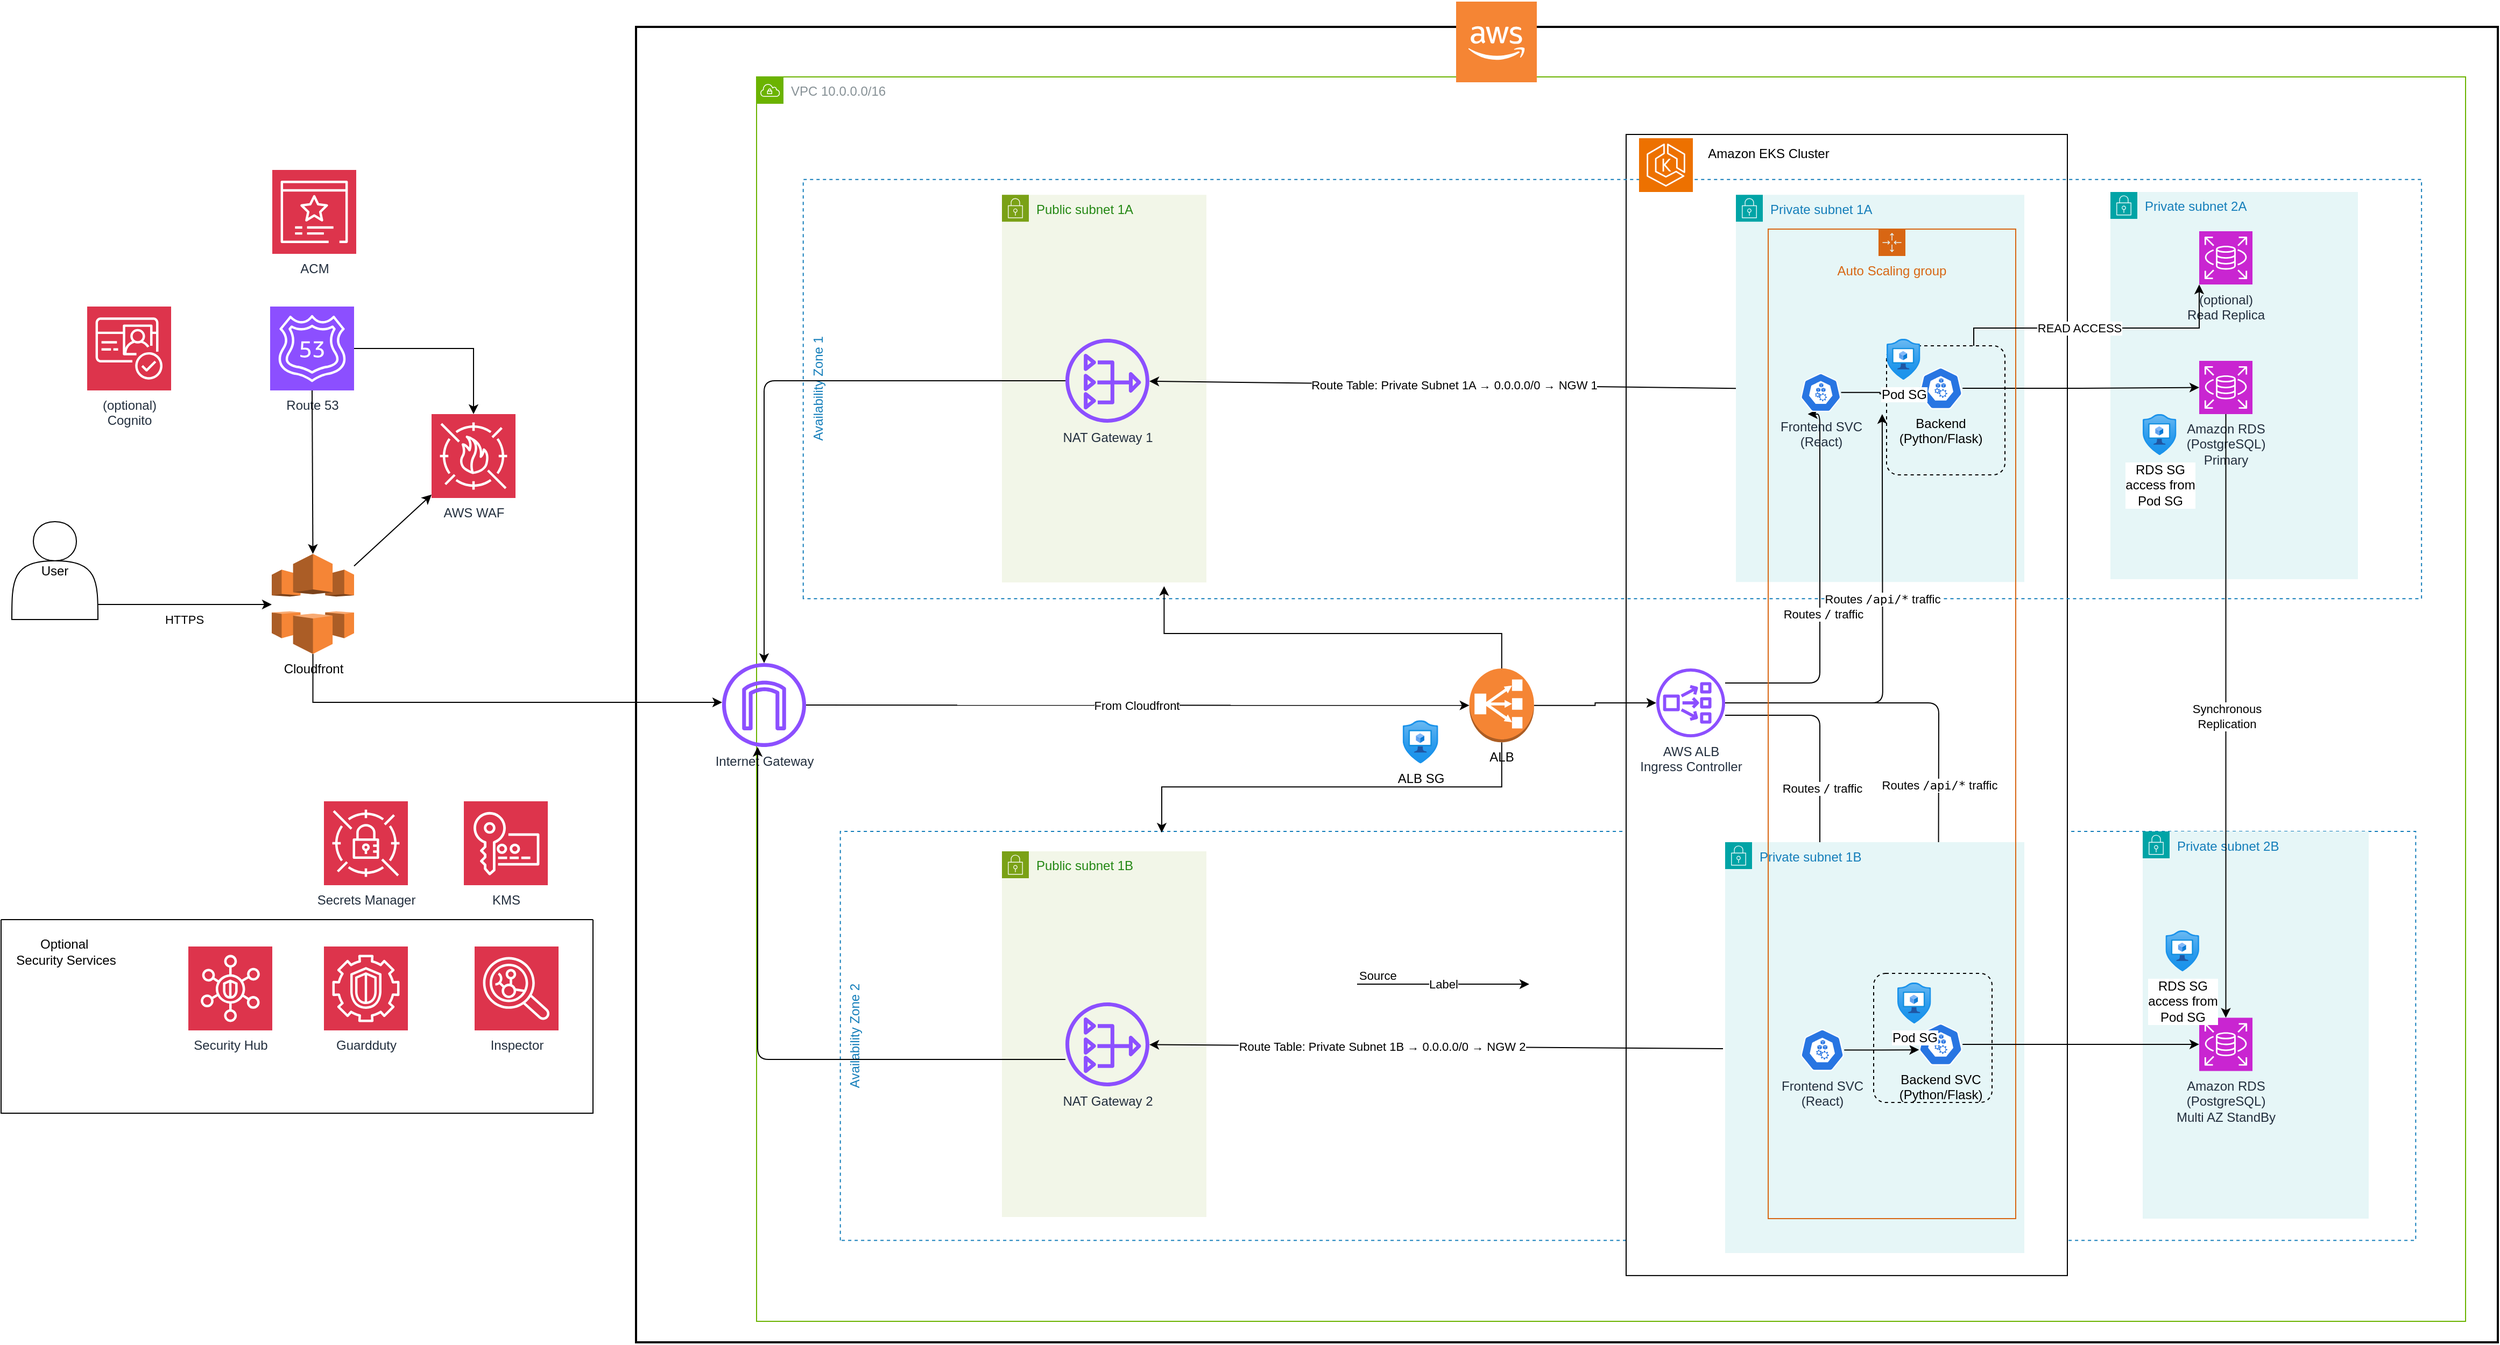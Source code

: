 <mxfile>
    <diagram name="AWS EKS Architecture" id="rh-8kh5xCJhRo6gSsdiy">
        <mxGraphModel dx="2747" dy="2091" grid="1" gridSize="10" guides="1" tooltips="1" connect="1" arrows="1" fold="1" page="1" pageScale="1" pageWidth="850" pageHeight="1100" math="0" shadow="0">
            <root>
                <mxCell id="0"/>
                <mxCell id="1" parent="0"/>
                <mxCell id="TutvbiO1VOZdHe7GHNOU-56" value="VPC 10.0.0.0/16" style="sketch=0;outlineConnect=0;gradientColor=none;html=1;whiteSpace=wrap;fontSize=12;fontStyle=0;shape=mxgraph.aws4.group;grIcon=mxgraph.aws4.group_vpc;strokeColor=#6BB300;fillColor=none;verticalAlign=top;align=left;spacingLeft=30;fontColor=#879196;dashed=0;movable=1;resizable=1;rotatable=1;deletable=1;editable=1;locked=0;connectable=1;" parent="1" vertex="1">
                    <mxGeometry x="-108" y="-963.51" width="1588" height="1157" as="geometry"/>
                </mxCell>
                <mxCell id="Vmdeu8I34hhlEpoaFnQa-3" value="" style="rounded=0;arcSize=10;dashed=0;fillColor=none;gradientColor=none;strokeWidth=2;movable=0;resizable=0;rotatable=0;deletable=0;editable=0;locked=1;connectable=0;" parent="1" vertex="1">
                    <mxGeometry x="-220" y="-1010" width="1730" height="1223" as="geometry"/>
                </mxCell>
                <mxCell id="LVv6-rukdr9kL_Ci66FN-59" value="Availability Zone 2" style="fillColor=none;strokeColor=#147EBA;verticalAlign=top;fontStyle=0;fontColor=#147EBA;whiteSpace=wrap;html=1;rotation=-90;movable=1;resizable=1;rotatable=1;deletable=1;editable=1;locked=0;connectable=1;dashed=1;" parent="1" vertex="1">
                    <mxGeometry x="511.62" y="-803.76" width="380.28" height="1463.83" as="geometry"/>
                </mxCell>
                <mxCell id="28" value="Private subnet 2B&lt;div&gt;&lt;br&gt;&lt;/div&gt;" style="points=[[0,0],[0.25,0],[0.5,0],[0.75,0],[1,0],[1,0.25],[1,0.5],[1,0.75],[1,1],[0.75,1],[0.5,1],[0.25,1],[0,1],[0,0.75],[0,0.5],[0,0.25]];outlineConnect=0;gradientColor=none;html=1;whiteSpace=wrap;fontSize=12;fontStyle=0;container=0;pointerEvents=0;collapsible=0;recursiveResize=0;shape=mxgraph.aws4.group;grIcon=mxgraph.aws4.group_security_group;grStroke=0;strokeColor=#00A4A6;fillColor=#E6F6F7;verticalAlign=top;align=left;spacingLeft=30;fontColor=#147EBA;dashed=0;movable=1;resizable=1;rotatable=1;deletable=1;editable=1;locked=0;connectable=1;" vertex="1" parent="1">
                    <mxGeometry x="1180" y="-262.01" width="210" height="360" as="geometry"/>
                </mxCell>
                <mxCell id="Vmdeu8I34hhlEpoaFnQa-18" value="" style="rounded=0;whiteSpace=wrap;html=1;movable=1;resizable=1;rotatable=1;deletable=1;editable=1;locked=0;connectable=1;" parent="1" vertex="1">
                    <mxGeometry x="700" y="-910" width="410" height="1060.94" as="geometry"/>
                </mxCell>
                <mxCell id="LVv6-rukdr9kL_Ci66FN-58" value="Availability Zone 1" style="fillColor=none;strokeColor=#147EBA;verticalAlign=top;fontStyle=0;fontColor=#147EBA;whiteSpace=wrap;html=1;rotation=-90;movable=1;resizable=1;rotatable=1;deletable=1;editable=1;locked=0;connectable=1;dashed=1;" parent="1" vertex="1">
                    <mxGeometry x="492.36" y="-1425.08" width="389.72" height="1503.72" as="geometry"/>
                </mxCell>
                <mxCell id="LVv6-rukdr9kL_Ci66FN-23" value="Private subnet 1A&lt;div&gt;&lt;br&gt;&lt;/div&gt;" style="points=[[0,0],[0.25,0],[0.5,0],[0.75,0],[1,0],[1,0.25],[1,0.5],[1,0.75],[1,1],[0.75,1],[0.5,1],[0.25,1],[0,1],[0,0.75],[0,0.5],[0,0.25]];outlineConnect=0;gradientColor=none;html=1;whiteSpace=wrap;fontSize=12;fontStyle=0;container=1;pointerEvents=0;collapsible=0;recursiveResize=0;shape=mxgraph.aws4.group;grIcon=mxgraph.aws4.group_security_group;grStroke=0;strokeColor=#00A4A6;fillColor=#E6F6F7;verticalAlign=top;align=left;spacingLeft=30;fontColor=#147EBA;dashed=0;movable=1;resizable=1;rotatable=1;deletable=1;editable=1;locked=0;connectable=1;" parent="1" vertex="1">
                    <mxGeometry x="802" y="-853.92" width="268" height="360" as="geometry"/>
                </mxCell>
                <mxCell id="Vmdeu8I34hhlEpoaFnQa-1" value="User" style="shape=actor;whiteSpace=wrap;html=1;movable=1;resizable=1;rotatable=1;deletable=1;editable=1;locked=0;connectable=1;" parent="1" vertex="1">
                    <mxGeometry x="-800" y="-550" width="80" height="91" as="geometry"/>
                </mxCell>
                <mxCell id="Vmdeu8I34hhlEpoaFnQa-2" value="Route 53" style="sketch=0;points=[[0,0,0],[0.25,0,0],[0.5,0,0],[0.75,0,0],[1,0,0],[0,1,0],[0.25,1,0],[0.5,1,0],[0.75,1,0],[1,1,0],[0,0.25,0],[0,0.5,0],[0,0.75,0],[1,0.25,0],[1,0.5,0],[1,0.75,0]];outlineConnect=0;fontColor=#232F3E;fillColor=#8C4FFF;strokeColor=#ffffff;dashed=0;verticalLabelPosition=bottom;verticalAlign=top;align=center;html=1;fontSize=12;fontStyle=0;aspect=fixed;shape=mxgraph.aws4.resourceIcon;resIcon=mxgraph.aws4.route_53;movable=1;resizable=1;rotatable=1;deletable=1;editable=1;locked=0;connectable=1;" parent="1" vertex="1">
                    <mxGeometry x="-560" y="-750" width="78" height="78" as="geometry"/>
                </mxCell>
                <mxCell id="Vmdeu8I34hhlEpoaFnQa-5" value="" style="outlineConnect=0;dashed=0;verticalLabelPosition=bottom;verticalAlign=top;align=center;html=1;shape=mxgraph.aws3.cloud_2;fillColor=#F58534;gradientColor=none;movable=0;resizable=0;rotatable=0;deletable=0;editable=0;locked=1;connectable=0;" parent="1" vertex="1">
                    <mxGeometry x="542" y="-1033.51" width="75" height="75" as="geometry"/>
                </mxCell>
                <mxCell id="Vmdeu8I34hhlEpoaFnQa-17" value="" style="sketch=0;points=[[0,0,0],[0.25,0,0],[0.5,0,0],[0.75,0,0],[1,0,0],[0,1,0],[0.25,1,0],[0.5,1,0],[0.75,1,0],[1,1,0],[0,0.25,0],[0,0.5,0],[0,0.75,0],[1,0.25,0],[1,0.5,0],[1,0.75,0]];outlineConnect=0;fontColor=#232F3E;fillColor=#ED7100;strokeColor=#ffffff;dashed=0;verticalLabelPosition=bottom;verticalAlign=top;align=center;html=1;fontSize=12;fontStyle=0;aspect=fixed;shape=mxgraph.aws4.resourceIcon;resIcon=mxgraph.aws4.eks;movable=0;resizable=0;rotatable=0;deletable=0;editable=0;locked=1;connectable=0;" parent="1" vertex="1">
                    <mxGeometry x="712" y="-906.51" width="50" height="50" as="geometry"/>
                </mxCell>
                <mxCell id="Vmdeu8I34hhlEpoaFnQa-19" value="Amazon EKS Cluster" style="text;html=1;align=center;verticalAlign=middle;resizable=0;points=[];autosize=1;strokeColor=none;fillColor=none;movable=0;rotatable=0;deletable=0;editable=0;locked=1;connectable=0;" parent="1" vertex="1">
                    <mxGeometry x="762" y="-906.51" width="140" height="30" as="geometry"/>
                </mxCell>
                <mxCell id="Vmdeu8I34hhlEpoaFnQa-23" style="edgeStyle=orthogonalEdgeStyle;rounded=0;orthogonalLoop=1;jettySize=auto;html=1;movable=1;resizable=1;rotatable=1;deletable=1;editable=1;locked=0;connectable=1;" parent="1" source="Vmdeu8I34hhlEpoaFnQa-1" target="2" edge="1">
                    <mxGeometry relative="1" as="geometry">
                        <mxPoint x="-590" y="-450" as="targetPoint"/>
                        <Array as="points">
                            <mxPoint x="-680" y="-473"/>
                            <mxPoint x="-680" y="-473"/>
                        </Array>
                    </mxGeometry>
                </mxCell>
                <mxCell id="Cl8BHOoKjIoHekQTflMq-29" value="HTTPS" style="edgeLabel;html=1;align=center;verticalAlign=middle;resizable=1;points=[];movable=1;rotatable=1;deletable=1;editable=1;locked=0;connectable=1;" parent="Vmdeu8I34hhlEpoaFnQa-23" vertex="1" connectable="0">
                    <mxGeometry x="-0.231" y="-5" relative="1" as="geometry">
                        <mxPoint x="18" y="9" as="offset"/>
                    </mxGeometry>
                </mxCell>
                <mxCell id="Cl8BHOoKjIoHekQTflMq-5" style="edgeStyle=orthogonalEdgeStyle;rounded=0;orthogonalLoop=1;jettySize=auto;html=1;movable=0;resizable=0;rotatable=0;deletable=0;editable=0;locked=1;connectable=0;" parent="1" source="ue1RAT0j10rb1X5RN0Ns-1" target="Cl8BHOoKjIoHekQTflMq-4" edge="1">
                    <mxGeometry relative="1" as="geometry"/>
                </mxCell>
                <mxCell id="-iypPXUo0KvEvjQ7XJEe-60" value="AWS WAF" style="sketch=0;points=[[0,0,0],[0.25,0,0],[0.5,0,0],[0.75,0,0],[1,0,0],[0,1,0],[0.25,1,0],[0.5,1,0],[0.75,1,0],[1,1,0],[0,0.25,0],[0,0.5,0],[0,0.75,0],[1,0.25,0],[1,0.5,0],[1,0.75,0]];outlineConnect=0;fontColor=#232F3E;fillColor=#DD344C;strokeColor=#ffffff;dashed=0;verticalLabelPosition=bottom;verticalAlign=top;align=center;html=1;fontSize=12;fontStyle=0;aspect=fixed;shape=mxgraph.aws4.resourceIcon;resIcon=mxgraph.aws4.waf;movable=1;resizable=1;rotatable=1;deletable=1;editable=1;locked=0;connectable=1;" parent="1" vertex="1">
                    <mxGeometry x="-410" y="-650" width="78" height="78" as="geometry"/>
                </mxCell>
                <mxCell id="-iypPXUo0KvEvjQ7XJEe-61" style="edgeStyle=orthogonalEdgeStyle;rounded=0;orthogonalLoop=1;jettySize=auto;html=1;entryX=0.5;entryY=0;entryDx=0;entryDy=0;entryPerimeter=0;movable=1;resizable=1;rotatable=1;deletable=1;editable=1;locked=0;connectable=1;" parent="1" source="Vmdeu8I34hhlEpoaFnQa-2" target="-iypPXUo0KvEvjQ7XJEe-60" edge="1">
                    <mxGeometry relative="1" as="geometry"/>
                </mxCell>
                <mxCell id="jZCDp3kxoupZj0aG2XI8-20" value="Public subnet 1A" style="points=[[0,0],[0.25,0],[0.5,0],[0.75,0],[1,0],[1,0.25],[1,0.5],[1,0.75],[1,1],[0.75,1],[0.5,1],[0.25,1],[0,1],[0,0.75],[0,0.5],[0,0.25]];outlineConnect=0;gradientColor=none;html=1;whiteSpace=wrap;fontSize=12;fontStyle=0;container=1;pointerEvents=0;collapsible=0;recursiveResize=0;shape=mxgraph.aws4.group;grIcon=mxgraph.aws4.group_security_group;grStroke=0;strokeColor=#7AA116;fillColor=#F2F6E8;verticalAlign=top;align=left;spacingLeft=30;fontColor=#248814;dashed=0;movable=1;resizable=1;rotatable=1;deletable=1;editable=1;locked=0;connectable=1;" parent="1" vertex="1">
                    <mxGeometry x="120" y="-853.92" width="190" height="360.41" as="geometry"/>
                </mxCell>
                <mxCell id="jZCDp3kxoupZj0aG2XI8-23" value="NAT Gateway 1" style="sketch=0;outlineConnect=0;fontColor=#232F3E;gradientColor=none;fillColor=#8C4FFF;strokeColor=none;dashed=0;verticalLabelPosition=bottom;verticalAlign=top;align=center;html=1;fontSize=12;fontStyle=0;aspect=fixed;pointerEvents=1;shape=mxgraph.aws4.nat_gateway;movable=1;resizable=1;rotatable=1;deletable=1;editable=1;locked=0;connectable=1;" parent="jZCDp3kxoupZj0aG2XI8-20" vertex="1">
                    <mxGeometry x="59" y="133.92" width="78" height="78" as="geometry"/>
                </mxCell>
                <mxCell id="jZCDp3kxoupZj0aG2XI8-22" value="Public subnet 1B" style="points=[[0,0],[0.25,0],[0.5,0],[0.75,0],[1,0],[1,0.25],[1,0.5],[1,0.75],[1,1],[0.75,1],[0.5,1],[0.25,1],[0,1],[0,0.75],[0,0.5],[0,0.25]];outlineConnect=0;gradientColor=none;html=1;whiteSpace=wrap;fontSize=12;fontStyle=0;container=1;pointerEvents=0;collapsible=0;recursiveResize=0;shape=mxgraph.aws4.group;grIcon=mxgraph.aws4.group_security_group;grStroke=0;strokeColor=#7AA116;fillColor=#F2F6E8;verticalAlign=top;align=left;spacingLeft=30;fontColor=#248814;dashed=0;movable=1;resizable=1;rotatable=1;deletable=1;editable=1;locked=0;connectable=1;" parent="1" vertex="1">
                    <mxGeometry x="120" y="-243.51" width="190" height="340" as="geometry"/>
                </mxCell>
                <mxCell id="jZCDp3kxoupZj0aG2XI8-24" value="NAT Gateway 2" style="sketch=0;outlineConnect=0;fontColor=#232F3E;gradientColor=none;fillColor=#8C4FFF;strokeColor=none;dashed=0;verticalLabelPosition=bottom;verticalAlign=top;align=center;html=1;fontSize=12;fontStyle=0;aspect=fixed;pointerEvents=1;shape=mxgraph.aws4.nat_gateway;movable=1;resizable=1;rotatable=1;deletable=1;editable=1;locked=0;connectable=1;" parent="jZCDp3kxoupZj0aG2XI8-22" vertex="1">
                    <mxGeometry x="59" y="140.5" width="78" height="78" as="geometry"/>
                </mxCell>
                <mxCell id="jZCDp3kxoupZj0aG2XI8-26" style="edgeStyle=orthogonalEdgeStyle;rounded=0;orthogonalLoop=1;jettySize=auto;html=1;entryX=0.03;entryY=0.223;entryDx=0;entryDy=0;entryPerimeter=0;movable=1;resizable=1;rotatable=1;deletable=1;editable=1;locked=0;connectable=1;" parent="1" source="ue1RAT0j10rb1X5RN0Ns-1" target="LVv6-rukdr9kL_Ci66FN-58" edge="1">
                    <mxGeometry relative="1" as="geometry"/>
                </mxCell>
                <mxCell id="jZCDp3kxoupZj0aG2XI8-27" style="edgeStyle=orthogonalEdgeStyle;rounded=0;orthogonalLoop=1;jettySize=auto;html=1;entryX=0.997;entryY=0.204;entryDx=0;entryDy=0;entryPerimeter=0;movable=1;resizable=1;rotatable=1;deletable=1;editable=1;locked=0;connectable=1;" parent="1" source="ue1RAT0j10rb1X5RN0Ns-1" target="LVv6-rukdr9kL_Ci66FN-59" edge="1">
                    <mxGeometry relative="1" as="geometry"/>
                </mxCell>
                <mxCell id="jZCDp3kxoupZj0aG2XI8-28" value="" style="endArrow=classic;html=1;rounded=0;movable=1;resizable=1;rotatable=1;deletable=1;editable=1;locked=0;connectable=1;exitX=0;exitY=0.5;exitDx=0;exitDy=0;" parent="1" source="LVv6-rukdr9kL_Ci66FN-23" target="jZCDp3kxoupZj0aG2XI8-23" edge="1">
                    <mxGeometry width="50" height="50" relative="1" as="geometry">
                        <mxPoint x="800" y="-660" as="sourcePoint"/>
                        <mxPoint x="312" y="-423.51" as="targetPoint"/>
                    </mxGeometry>
                </mxCell>
                <mxCell id="Cl8BHOoKjIoHekQTflMq-2" value="Route Table: Private Subnet 1A → 0.0.0.0/0 → NGW 1" style="edgeLabel;html=1;align=center;verticalAlign=middle;resizable=1;points=[];movable=1;rotatable=1;deletable=1;editable=1;locked=0;connectable=1;" parent="jZCDp3kxoupZj0aG2XI8-28" vertex="1" connectable="0">
                    <mxGeometry x="-0.037" relative="1" as="geometry">
                        <mxPoint as="offset"/>
                    </mxGeometry>
                </mxCell>
                <mxCell id="jZCDp3kxoupZj0aG2XI8-29" value="" style="endArrow=classic;html=1;rounded=0;movable=1;resizable=1;rotatable=1;deletable=1;editable=1;locked=0;connectable=1;" parent="1" target="jZCDp3kxoupZj0aG2XI8-24" edge="1">
                    <mxGeometry width="50" height="50" relative="1" as="geometry">
                        <mxPoint x="790" y="-60" as="sourcePoint"/>
                        <mxPoint x="312" y="-423.51" as="targetPoint"/>
                    </mxGeometry>
                </mxCell>
                <mxCell id="Cl8BHOoKjIoHekQTflMq-3" value="Route Table: Private Subnet 1B → 0.0.0.0/0 → NGW 2" style="edgeLabel;html=1;align=center;verticalAlign=middle;resizable=1;points=[];movable=1;rotatable=1;deletable=1;editable=1;locked=0;connectable=1;" parent="jZCDp3kxoupZj0aG2XI8-29" vertex="1" connectable="0">
                    <mxGeometry x="0.185" relative="1" as="geometry">
                        <mxPoint x="-1" as="offset"/>
                    </mxGeometry>
                </mxCell>
                <mxCell id="jZCDp3kxoupZj0aG2XI8-31" value="" style="edgeStyle=orthogonalEdgeStyle;rounded=0;orthogonalLoop=1;jettySize=auto;html=1;movable=1;resizable=1;rotatable=1;deletable=1;editable=1;locked=0;connectable=1;" parent="1" source="2" target="jZCDp3kxoupZj0aG2XI8-30" edge="1">
                    <mxGeometry relative="1" as="geometry">
                        <mxPoint x="-560" y="-332.01" as="sourcePoint"/>
                        <mxPoint x="-330" y="-340" as="targetPoint"/>
                        <Array as="points">
                            <mxPoint x="-520" y="-382"/>
                        </Array>
                    </mxGeometry>
                </mxCell>
                <mxCell id="jZCDp3kxoupZj0aG2XI8-30" value="Internet Gateway" style="sketch=0;outlineConnect=0;fontColor=#232F3E;gradientColor=none;fillColor=#8C4FFF;strokeColor=none;dashed=0;verticalLabelPosition=bottom;verticalAlign=top;align=center;html=1;fontSize=12;fontStyle=0;aspect=fixed;pointerEvents=1;shape=mxgraph.aws4.internet_gateway;movable=1;resizable=1;rotatable=1;deletable=1;editable=1;locked=0;connectable=1;" parent="1" vertex="1">
                    <mxGeometry x="-140" y="-418.53" width="78" height="78" as="geometry"/>
                </mxCell>
                <mxCell id="jZCDp3kxoupZj0aG2XI8-32" style="edgeStyle=orthogonalEdgeStyle;rounded=1;orthogonalLoop=1;jettySize=auto;html=1;movable=0;resizable=0;rotatable=0;deletable=0;editable=0;locked=1;connectable=0;curved=0;" parent="1" source="jZCDp3kxoupZj0aG2XI8-23" target="jZCDp3kxoupZj0aG2XI8-30" edge="1">
                    <mxGeometry relative="1" as="geometry"/>
                </mxCell>
                <mxCell id="jZCDp3kxoupZj0aG2XI8-33" style="edgeStyle=orthogonalEdgeStyle;rounded=1;orthogonalLoop=1;jettySize=auto;html=1;movable=1;resizable=1;rotatable=1;deletable=1;editable=1;locked=0;connectable=1;curved=0;" parent="1" source="jZCDp3kxoupZj0aG2XI8-24" target="jZCDp3kxoupZj0aG2XI8-30" edge="1">
                    <mxGeometry relative="1" as="geometry">
                        <Array as="points">
                            <mxPoint x="-107" y="-50"/>
                        </Array>
                    </mxGeometry>
                </mxCell>
                <mxCell id="Cl8BHOoKjIoHekQTflMq-4" value="AWS ALB &lt;br&gt;Ingress Controller" style="sketch=0;outlineConnect=0;fontColor=#232F3E;gradientColor=none;fillColor=#8C4FFF;strokeColor=none;dashed=0;verticalLabelPosition=bottom;verticalAlign=top;align=center;html=1;fontSize=12;fontStyle=0;aspect=fixed;pointerEvents=1;shape=mxgraph.aws4.network_load_balancer;movable=0;resizable=0;rotatable=0;deletable=0;editable=0;locked=1;connectable=0;" parent="1" vertex="1">
                    <mxGeometry x="728" y="-413.51" width="64" height="64" as="geometry"/>
                </mxCell>
                <mxCell id="Cl8BHOoKjIoHekQTflMq-6" style="edgeStyle=orthogonalEdgeStyle;rounded=1;orthogonalLoop=1;jettySize=auto;html=1;entryX=0.458;entryY=0.472;entryDx=0;entryDy=0;entryPerimeter=0;curved=0;movable=0;resizable=0;rotatable=0;deletable=0;editable=0;locked=1;connectable=0;" parent="1" source="Cl8BHOoKjIoHekQTflMq-4" edge="1">
                    <mxGeometry relative="1" as="geometry">
                        <mxPoint x="937.936" y="-649.998" as="targetPoint"/>
                    </mxGeometry>
                </mxCell>
                <mxCell id="Cl8BHOoKjIoHekQTflMq-14" value="Routes &lt;code data-end=&quot;1684&quot; data-start=&quot;1676&quot;&gt;/api/*&lt;/code&gt; traffic" style="edgeLabel;html=1;align=center;verticalAlign=middle;resizable=0;points=[];movable=0;rotatable=0;deletable=0;editable=0;locked=1;connectable=0;" parent="Cl8BHOoKjIoHekQTflMq-6" vertex="1" connectable="0">
                    <mxGeometry x="0.174" relative="1" as="geometry">
                        <mxPoint as="offset"/>
                    </mxGeometry>
                </mxCell>
                <mxCell id="Cl8BHOoKjIoHekQTflMq-7" style="edgeStyle=orthogonalEdgeStyle;rounded=1;orthogonalLoop=1;jettySize=auto;html=1;curved=0;movable=0;resizable=0;rotatable=0;deletable=0;editable=0;locked=1;connectable=0;" parent="1" source="Cl8BHOoKjIoHekQTflMq-4" edge="1">
                    <mxGeometry relative="1" as="geometry">
                        <mxPoint x="990" y="-90" as="targetPoint"/>
                    </mxGeometry>
                </mxCell>
                <mxCell id="Cl8BHOoKjIoHekQTflMq-15" value="Routes &lt;code data-end=&quot;1684&quot; data-start=&quot;1676&quot;&gt;/api/*&lt;/code&gt; traffic" style="edgeLabel;html=1;align=center;verticalAlign=middle;resizable=0;points=[];movable=0;rotatable=0;deletable=0;editable=0;locked=1;connectable=0;" parent="Cl8BHOoKjIoHekQTflMq-7" vertex="1" connectable="0">
                    <mxGeometry x="0.12" relative="1" as="geometry">
                        <mxPoint as="offset"/>
                    </mxGeometry>
                </mxCell>
                <mxCell id="Cl8BHOoKjIoHekQTflMq-8" style="edgeStyle=orthogonalEdgeStyle;rounded=1;orthogonalLoop=1;jettySize=auto;html=1;entryX=0.098;entryY=0.472;entryDx=0;entryDy=0;entryPerimeter=0;curved=0;movable=1;resizable=1;rotatable=1;deletable=1;editable=1;locked=0;connectable=1;" parent="1" source="Cl8BHOoKjIoHekQTflMq-4" edge="1">
                    <mxGeometry relative="1" as="geometry">
                        <Array as="points">
                            <mxPoint x="880" y="-400"/>
                        </Array>
                        <mxPoint x="868.816" y="-649.998" as="targetPoint"/>
                    </mxGeometry>
                </mxCell>
                <mxCell id="Cl8BHOoKjIoHekQTflMq-10" value="Routes &lt;code data-end=&quot;1610&quot; data-start=&quot;1607&quot;&gt;/&lt;/code&gt; traffic" style="edgeLabel;html=1;align=center;verticalAlign=middle;resizable=1;points=[];movable=1;rotatable=1;deletable=1;editable=1;locked=0;connectable=1;" parent="Cl8BHOoKjIoHekQTflMq-8" vertex="1" connectable="0">
                    <mxGeometry x="-0.124" y="-3" relative="1" as="geometry">
                        <mxPoint y="1" as="offset"/>
                    </mxGeometry>
                </mxCell>
                <mxCell id="Cl8BHOoKjIoHekQTflMq-9" style="edgeStyle=orthogonalEdgeStyle;rounded=1;orthogonalLoop=1;jettySize=auto;html=1;entryX=0.097;entryY=0.383;entryDx=0;entryDy=0;entryPerimeter=0;curved=0;movable=0;resizable=0;rotatable=0;deletable=0;editable=0;locked=1;connectable=0;" parent="1" source="Cl8BHOoKjIoHekQTflMq-4" edge="1">
                    <mxGeometry relative="1" as="geometry">
                        <Array as="points">
                            <mxPoint x="880" y="-370"/>
                        </Array>
                        <mxPoint x="879.98" y="-79.903" as="targetPoint"/>
                    </mxGeometry>
                </mxCell>
                <mxCell id="Cl8BHOoKjIoHekQTflMq-17" value="Routes &lt;code data-end=&quot;1610&quot; data-start=&quot;1607&quot;&gt;/&lt;/code&gt; traffic" style="edgeLabel;html=1;align=center;verticalAlign=middle;resizable=0;points=[];movable=0;rotatable=0;deletable=0;editable=0;locked=1;connectable=0;" parent="Cl8BHOoKjIoHekQTflMq-9" vertex="1" connectable="0">
                    <mxGeometry x="-0.178" y="2" relative="1" as="geometry">
                        <mxPoint as="offset"/>
                    </mxGeometry>
                </mxCell>
                <mxCell id="5" value="" style="edgeStyle=none;html=1;" edge="1" parent="1" source="2" target="-iypPXUo0KvEvjQ7XJEe-60">
                    <mxGeometry relative="1" as="geometry">
                        <Array as="points"/>
                    </mxGeometry>
                </mxCell>
                <mxCell id="2" value="Cloudfront" style="outlineConnect=0;dashed=0;verticalLabelPosition=bottom;verticalAlign=top;align=center;html=1;shape=mxgraph.aws3.cloudfront;fillColor=#F58536;gradientColor=none;" vertex="1" parent="1">
                    <mxGeometry x="-558.5" y="-520" width="76.5" height="93" as="geometry"/>
                </mxCell>
                <mxCell id="4" style="edgeStyle=none;html=1;exitX=0.5;exitY=1;exitDx=0;exitDy=0;exitPerimeter=0;entryX=0.5;entryY=0;entryDx=0;entryDy=0;entryPerimeter=0;" edge="1" parent="1" source="Vmdeu8I34hhlEpoaFnQa-2" target="2">
                    <mxGeometry relative="1" as="geometry"/>
                </mxCell>
                <mxCell id="6" value="(optional)&lt;div&gt;Cognito&lt;/div&gt;" style="sketch=0;points=[[0,0,0],[0.25,0,0],[0.5,0,0],[0.75,0,0],[1,0,0],[0,1,0],[0.25,1,0],[0.5,1,0],[0.75,1,0],[1,1,0],[0,0.25,0],[0,0.5,0],[0,0.75,0],[1,0.25,0],[1,0.5,0],[1,0.75,0]];outlineConnect=0;fontColor=#232F3E;fillColor=#DD344C;strokeColor=#ffffff;dashed=0;verticalLabelPosition=bottom;verticalAlign=top;align=center;html=1;fontSize=12;fontStyle=0;aspect=fixed;shape=mxgraph.aws4.resourceIcon;resIcon=mxgraph.aws4.cognito;" vertex="1" parent="1">
                    <mxGeometry x="-730" y="-750" width="78" height="78" as="geometry"/>
                </mxCell>
                <mxCell id="7" value="Secrets Manager&lt;div&gt;&lt;br&gt;&lt;/div&gt;" style="sketch=0;points=[[0,0,0],[0.25,0,0],[0.5,0,0],[0.75,0,0],[1,0,0],[0,1,0],[0.25,1,0],[0.5,1,0],[0.75,1,0],[1,1,0],[0,0.25,0],[0,0.5,0],[0,0.75,0],[1,0.25,0],[1,0.5,0],[1,0.75,0]];outlineConnect=0;fontColor=#232F3E;fillColor=#DD344C;strokeColor=#ffffff;dashed=0;verticalLabelPosition=bottom;verticalAlign=top;align=center;html=1;fontSize=12;fontStyle=0;aspect=fixed;shape=mxgraph.aws4.resourceIcon;resIcon=mxgraph.aws4.secrets_manager;" vertex="1" parent="1">
                    <mxGeometry x="-510" y="-290" width="78" height="78" as="geometry"/>
                </mxCell>
                <mxCell id="8" value="KMS" style="sketch=0;points=[[0,0,0],[0.25,0,0],[0.5,0,0],[0.75,0,0],[1,0,0],[0,1,0],[0.25,1,0],[0.5,1,0],[0.75,1,0],[1,1,0],[0,0.25,0],[0,0.5,0],[0,0.75,0],[1,0.25,0],[1,0.5,0],[1,0.75,0]];outlineConnect=0;fontColor=#232F3E;fillColor=#DD344C;strokeColor=#ffffff;dashed=0;verticalLabelPosition=bottom;verticalAlign=top;align=center;html=1;fontSize=12;fontStyle=0;aspect=fixed;shape=mxgraph.aws4.resourceIcon;resIcon=mxgraph.aws4.key_management_service;" vertex="1" parent="1">
                    <mxGeometry x="-380" y="-290" width="78" height="78" as="geometry"/>
                </mxCell>
                <mxCell id="13" value="Private subnet 2&lt;span style=&quot;background-color: transparent;&quot;&gt;A&lt;/span&gt;&lt;div&gt;&lt;div&gt;&lt;br&gt;&lt;/div&gt;&lt;/div&gt;" style="points=[[0,0],[0.25,0],[0.5,0],[0.75,0],[1,0],[1,0.25],[1,0.5],[1,0.75],[1,1],[0.75,1],[0.5,1],[0.25,1],[0,1],[0,0.75],[0,0.5],[0,0.25]];outlineConnect=0;gradientColor=none;html=1;whiteSpace=wrap;fontSize=12;fontStyle=0;container=1;pointerEvents=0;collapsible=0;recursiveResize=0;shape=mxgraph.aws4.group;grIcon=mxgraph.aws4.group_security_group;grStroke=0;strokeColor=#00A4A6;fillColor=#E6F6F7;verticalAlign=top;align=left;spacingLeft=30;fontColor=#147EBA;dashed=0;movable=1;resizable=1;rotatable=1;deletable=1;editable=1;locked=0;connectable=1;" vertex="1" parent="1">
                    <mxGeometry x="1150" y="-856.51" width="230" height="360" as="geometry"/>
                </mxCell>
                <mxCell id="jZCDp3kxoupZj0aG2XI8-7" value="Amazon RDS&lt;br&gt;(PostgreSQL)&lt;br&gt;Primary" style="sketch=0;points=[[0,0,0],[0.25,0,0],[0.5,0,0],[0.75,0,0],[1,0,0],[0,1,0],[0.25,1,0],[0.5,1,0],[0.75,1,0],[1,1,0],[0,0.25,0],[0,0.5,0],[0,0.75,0],[1,0.25,0],[1,0.5,0],[1,0.75,0]];outlineConnect=0;fontColor=#232F3E;fillColor=#C925D1;strokeColor=#ffffff;dashed=0;verticalLabelPosition=bottom;verticalAlign=top;align=center;html=1;fontSize=12;fontStyle=0;aspect=fixed;shape=mxgraph.aws4.resourceIcon;resIcon=mxgraph.aws4.rds;movable=1;resizable=1;rotatable=1;deletable=1;editable=1;locked=0;connectable=1;" parent="13" vertex="1">
                    <mxGeometry x="82.5" y="157.01" width="49.5" height="49.5" as="geometry"/>
                </mxCell>
                <mxCell id="37" value="(optional)&lt;br&gt;Read Replica" style="sketch=0;points=[[0,0,0],[0.25,0,0],[0.5,0,0],[0.75,0,0],[1,0,0],[0,1,0],[0.25,1,0],[0.5,1,0],[0.75,1,0],[1,1,0],[0,0.25,0],[0,0.5,0],[0,0.75,0],[1,0.25,0],[1,0.5,0],[1,0.75,0]];outlineConnect=0;fontColor=#232F3E;fillColor=#C925D1;strokeColor=#ffffff;dashed=0;verticalLabelPosition=bottom;verticalAlign=top;align=center;html=1;fontSize=12;fontStyle=0;aspect=fixed;shape=mxgraph.aws4.resourceIcon;resIcon=mxgraph.aws4.rds;movable=1;resizable=1;rotatable=1;deletable=1;editable=1;locked=0;connectable=1;" vertex="1" parent="13">
                    <mxGeometry x="82.5" y="36.51" width="49.5" height="49.5" as="geometry"/>
                </mxCell>
                <mxCell id="LVv6-rukdr9kL_Ci66FN-38" value="Private subnet 1B&lt;div&gt;&lt;br&gt;&lt;/div&gt;" style="points=[[0,0],[0.25,0],[0.5,0],[0.75,0],[1,0],[1,0.25],[1,0.5],[1,0.75],[1,1],[0.75,1],[0.5,1],[0.25,1],[0,1],[0,0.75],[0,0.5],[0,0.25]];outlineConnect=0;gradientColor=none;html=1;whiteSpace=wrap;fontSize=12;fontStyle=0;container=0;pointerEvents=0;collapsible=0;recursiveResize=0;shape=mxgraph.aws4.group;grIcon=mxgraph.aws4.group_security_group;grStroke=0;strokeColor=#00A4A6;fillColor=#E6F6F7;verticalAlign=top;align=left;spacingLeft=30;fontColor=#147EBA;dashed=0;movable=1;resizable=1;rotatable=1;deletable=1;editable=1;locked=0;connectable=1;" parent="1" vertex="1">
                    <mxGeometry x="792" y="-252.01" width="278" height="382.01" as="geometry"/>
                </mxCell>
                <mxCell id="jZCDp3kxoupZj0aG2XI8-8" style="edgeStyle=orthogonalEdgeStyle;rounded=0;orthogonalLoop=1;jettySize=auto;html=1;movable=1;resizable=1;rotatable=1;deletable=1;editable=1;locked=0;connectable=1;" parent="1" source="LVv6-rukdr9kL_Ci66FN-27" target="jZCDp3kxoupZj0aG2XI8-7" edge="1">
                    <mxGeometry relative="1" as="geometry"/>
                </mxCell>
                <mxCell id="jZCDp3kxoupZj0aG2XI8-14" value="" style="endArrow=classic;html=1;rounded=0;exitX=0.5;exitY=1;exitDx=0;exitDy=0;exitPerimeter=0;entryX=0.5;entryY=0;entryDx=0;entryDy=0;entryPerimeter=0;movable=0;resizable=0;rotatable=0;deletable=0;editable=0;locked=1;connectable=0;" parent="1" source="jZCDp3kxoupZj0aG2XI8-7" target="Sw0wEQEiZSazHrTpmJdk-6" edge="1">
                    <mxGeometry relative="1" as="geometry">
                        <mxPoint x="862" y="-163.51" as="sourcePoint"/>
                        <mxPoint x="962" y="-163.51" as="targetPoint"/>
                    </mxGeometry>
                </mxCell>
                <mxCell id="jZCDp3kxoupZj0aG2XI8-15" value="Synchronous&lt;br&gt;Replication" style="edgeLabel;resizable=0;html=1;;align=center;verticalAlign=middle;movable=0;rotatable=0;deletable=0;editable=0;locked=1;connectable=0;" parent="jZCDp3kxoupZj0aG2XI8-14" connectable="0" vertex="1">
                    <mxGeometry relative="1" as="geometry"/>
                </mxCell>
                <mxCell id="LVv6-rukdr9kL_Ci66FN-55" value="Auto Scaling group" style="points=[[0,0],[0.25,0],[0.5,0],[0.75,0],[1,0],[1,0.25],[1,0.5],[1,0.75],[1,1],[0.75,1],[0.5,1],[0.25,1],[0,1],[0,0.75],[0,0.5],[0,0.25]];outlineConnect=0;gradientColor=none;html=1;whiteSpace=wrap;fontSize=12;fontStyle=0;container=1;pointerEvents=0;collapsible=0;recursiveResize=0;shape=mxgraph.aws4.groupCenter;grIcon=mxgraph.aws4.group_auto_scaling_group;grStroke=1;strokeColor=#D86613;fillColor=none;verticalAlign=top;align=center;fontColor=#D86613;spacingTop=25;movable=1;resizable=1;rotatable=1;deletable=1;editable=1;locked=0;connectable=1;" parent="1" vertex="1">
                    <mxGeometry x="832" y="-822.01" width="230" height="920" as="geometry"/>
                </mxCell>
                <mxCell id="LVv6-rukdr9kL_Ci66FN-27" value="Backend&lt;br&gt;(Python/Flask)" style="aspect=fixed;sketch=0;html=1;dashed=0;whitespace=wrap;verticalLabelPosition=bottom;verticalAlign=top;fillColor=#2875E2;strokeColor=#ffffff;points=[[0.005,0.63,0],[0.1,0.2,0],[0.9,0.2,0],[0.5,0,0],[0.995,0.63,0],[0.72,0.99,0],[0.5,1,0],[0.28,0.99,0]];shape=mxgraph.kubernetes.icon2;prIcon=node;movable=0;resizable=0;rotatable=0;deletable=0;editable=0;locked=1;connectable=0;" parent="LVv6-rukdr9kL_Ci66FN-55" vertex="1">
                    <mxGeometry x="140.0" y="128.5" width="40.62" height="39" as="geometry"/>
                </mxCell>
                <mxCell id="LVv6-rukdr9kL_Ci66FN-25" value="&lt;font color=&quot;#232f3e&quot;&gt;Frontend SVC&lt;br&gt;(React)&lt;/font&gt;" style="aspect=fixed;sketch=0;html=1;dashed=0;whitespace=wrap;verticalLabelPosition=bottom;verticalAlign=top;fillColor=#2875E2;strokeColor=#ffffff;points=[[0.005,0.63,0],[0.1,0.2,0],[0.9,0.2,0],[0.5,0,0],[0.995,0.63,0],[0.72,0.99,0],[0.5,1,0],[0.28,0.99,0]];shape=mxgraph.kubernetes.icon2;prIcon=node;movable=1;resizable=1;rotatable=1;deletable=1;editable=1;locked=0;connectable=1;" parent="LVv6-rukdr9kL_Ci66FN-55" vertex="1">
                    <mxGeometry x="30" y="133.75" width="37.76" height="36.25" as="geometry"/>
                </mxCell>
                <mxCell id="jZCDp3kxoupZj0aG2XI8-4" value="Backend SVC&lt;br&gt;(Python/Flask)" style="aspect=fixed;sketch=0;html=1;dashed=0;whitespace=wrap;verticalLabelPosition=bottom;verticalAlign=top;fillColor=#2875E2;strokeColor=#ffffff;points=[[0.005,0.63,0],[0.1,0.2,0],[0.9,0.2,0],[0.5,0,0],[0.995,0.63,0],[0.72,0.99,0],[0.5,1,0],[0.28,0.99,0]];shape=mxgraph.kubernetes.icon2;prIcon=node;movable=1;resizable=1;rotatable=1;deletable=1;editable=1;locked=0;connectable=1;" parent="LVv6-rukdr9kL_Ci66FN-55" vertex="1">
                    <mxGeometry x="140.0" y="738.5" width="40.62" height="39" as="geometry"/>
                </mxCell>
                <mxCell id="jZCDp3kxoupZj0aG2XI8-5" value="&lt;font color=&quot;#232f3e&quot;&gt;Frontend SVC&lt;br&gt;(React)&lt;/font&gt;" style="aspect=fixed;sketch=0;html=1;dashed=0;whitespace=wrap;verticalLabelPosition=bottom;verticalAlign=top;fillColor=#2875E2;strokeColor=#ffffff;points=[[0.005,0.63,0],[0.1,0.2,0],[0.9,0.2,0],[0.5,0,0],[0.995,0.63,0],[0.72,0.99,0],[0.5,1,0],[0.28,0.99,0]];shape=mxgraph.kubernetes.icon2;prIcon=node;movable=1;resizable=1;rotatable=1;deletable=1;editable=1;locked=0;connectable=1;" parent="LVv6-rukdr9kL_Ci66FN-55" vertex="1">
                    <mxGeometry x="30.0" y="743.75" width="40.62" height="39" as="geometry"/>
                </mxCell>
                <mxCell id="jZCDp3kxoupZj0aG2XI8-9" style="edgeStyle=orthogonalEdgeStyle;rounded=0;orthogonalLoop=1;jettySize=auto;html=1;entryX=0.005;entryY=0.63;entryDx=0;entryDy=0;entryPerimeter=0;movable=0;resizable=0;rotatable=0;deletable=0;editable=0;locked=1;connectable=0;" parent="LVv6-rukdr9kL_Ci66FN-55" source="LVv6-rukdr9kL_Ci66FN-25" target="LVv6-rukdr9kL_Ci66FN-27" edge="1">
                    <mxGeometry relative="1" as="geometry"/>
                </mxCell>
                <mxCell id="jZCDp3kxoupZj0aG2XI8-13" style="edgeStyle=orthogonalEdgeStyle;rounded=0;orthogonalLoop=1;jettySize=auto;html=1;entryX=0.005;entryY=0.63;entryDx=0;entryDy=0;entryPerimeter=0;movable=0;resizable=0;rotatable=0;deletable=0;editable=0;locked=1;connectable=0;" parent="LVv6-rukdr9kL_Ci66FN-55" source="jZCDp3kxoupZj0aG2XI8-5" target="jZCDp3kxoupZj0aG2XI8-4" edge="1">
                    <mxGeometry relative="1" as="geometry"/>
                </mxCell>
                <mxCell id="LVv6-rukdr9kL_Ci66FN-29" value="" style="rounded=1;arcSize=10;strokeColor=#000000;fillColor=none;gradientColor=none;strokeWidth=1;movable=1;resizable=1;rotatable=1;deletable=1;editable=1;locked=0;connectable=1;dashed=1;" parent="LVv6-rukdr9kL_Ci66FN-55" vertex="1">
                    <mxGeometry x="110" y="108.5" width="110" height="120" as="geometry"/>
                </mxCell>
                <mxCell id="29" value="Pod SG" style="image;aspect=fixed;html=1;points=[];align=center;fontSize=12;image=img/lib/azure2/security/Application_Security_Groups.svg;" vertex="1" parent="LVv6-rukdr9kL_Ci66FN-55">
                    <mxGeometry x="110" y="102.01" width="31.29" height="37.99" as="geometry"/>
                </mxCell>
                <mxCell id="30" value="Pod SG" style="image;aspect=fixed;html=1;points=[];align=center;fontSize=12;image=img/lib/azure2/security/Application_Security_Groups.svg;" vertex="1" parent="LVv6-rukdr9kL_Ci66FN-55">
                    <mxGeometry x="120" y="700.51" width="31.29" height="37.99" as="geometry"/>
                </mxCell>
                <mxCell id="32" value="" style="rounded=1;arcSize=10;strokeColor=#000000;fillColor=none;gradientColor=none;strokeWidth=1;movable=1;resizable=1;rotatable=1;deletable=1;editable=1;locked=0;connectable=1;dashed=1;" vertex="1" parent="LVv6-rukdr9kL_Ci66FN-55">
                    <mxGeometry x="98" y="692.01" width="110" height="120" as="geometry"/>
                </mxCell>
                <mxCell id="Sw0wEQEiZSazHrTpmJdk-6" value="Amazon RDS&lt;br&gt;(PostgreSQL)&lt;br&gt;Multi AZ StandBy" style="sketch=0;points=[[0,0,0],[0.25,0,0],[0.5,0,0],[0.75,0,0],[1,0,0],[0,1,0],[0.25,1,0],[0.5,1,0],[0.75,1,0],[1,1,0],[0,0.25,0],[0,0.5,0],[0,0.75,0],[1,0.25,0],[1,0.5,0],[1,0.75,0]];outlineConnect=0;fontColor=#232F3E;fillColor=#C925D1;strokeColor=#ffffff;dashed=0;verticalLabelPosition=bottom;verticalAlign=top;align=center;html=1;fontSize=12;fontStyle=0;aspect=fixed;shape=mxgraph.aws4.resourceIcon;resIcon=mxgraph.aws4.rds;movable=1;resizable=1;rotatable=1;deletable=1;editable=1;locked=0;connectable=1;" parent="1" vertex="1">
                    <mxGeometry x="1232.5" y="-88.76" width="49.5" height="49.5" as="geometry"/>
                </mxCell>
                <mxCell id="jZCDp3kxoupZj0aG2XI8-12" style="edgeStyle=orthogonalEdgeStyle;rounded=0;orthogonalLoop=1;jettySize=auto;html=1;movable=0;resizable=0;rotatable=0;deletable=0;editable=0;locked=1;connectable=0;" parent="1" source="jZCDp3kxoupZj0aG2XI8-4" target="Sw0wEQEiZSazHrTpmJdk-6" edge="1">
                    <mxGeometry relative="1" as="geometry"/>
                </mxCell>
                <mxCell id="33" value="RDS SG&lt;br&gt;access from&lt;div&gt;Pod SG&lt;/div&gt;" style="image;aspect=fixed;html=1;points=[];align=center;fontSize=12;image=img/lib/azure2/security/Application_Security_Groups.svg;" vertex="1" parent="1">
                    <mxGeometry x="1180" y="-650" width="31.29" height="37.99" as="geometry"/>
                </mxCell>
                <mxCell id="34" value="RDS SG&lt;br&gt;access from&lt;div&gt;Pod SG&lt;/div&gt;" style="image;aspect=fixed;html=1;points=[];align=center;fontSize=12;image=img/lib/azure2/security/Application_Security_Groups.svg;" vertex="1" parent="1">
                    <mxGeometry x="1201.21" y="-170" width="31.29" height="37.99" as="geometry"/>
                </mxCell>
                <mxCell id="36" value="" style="group" vertex="1" connectable="0" parent="1">
                    <mxGeometry x="492.36" y="-413.51" width="122" height="88.26" as="geometry"/>
                </mxCell>
                <mxCell id="ue1RAT0j10rb1X5RN0Ns-1" value="ALB" style="outlineConnect=0;dashed=0;verticalLabelPosition=bottom;verticalAlign=top;align=center;html=1;shape=mxgraph.aws3.classic_load_balancer;fillColor=#F58534;gradientColor=none;movable=1;resizable=1;rotatable=1;deletable=1;editable=1;locked=0;connectable=1;" parent="36" vertex="1">
                    <mxGeometry x="62" width="60" height="68.68" as="geometry"/>
                </mxCell>
                <mxCell id="10" value="ALB SG" style="image;aspect=fixed;html=1;points=[];align=center;fontSize=12;image=img/lib/azure2/security/Application_Security_Groups.svg;" vertex="1" parent="36">
                    <mxGeometry y="48.19" width="33" height="40.07" as="geometry"/>
                </mxCell>
                <mxCell id="38" style="edgeStyle=orthogonalEdgeStyle;rounded=0;orthogonalLoop=1;jettySize=auto;html=1;movable=1;resizable=1;rotatable=1;deletable=1;editable=1;locked=0;connectable=1;entryX=0;entryY=1;entryDx=0;entryDy=0;entryPerimeter=0;" edge="1" parent="1" source="LVv6-rukdr9kL_Ci66FN-29" target="37">
                    <mxGeometry relative="1" as="geometry">
                        <mxPoint x="1023" y="-664" as="sourcePoint"/>
                        <mxPoint x="1242" y="-665" as="targetPoint"/>
                        <Array as="points">
                            <mxPoint x="1023" y="-730"/>
                            <mxPoint x="1232" y="-730"/>
                        </Array>
                    </mxGeometry>
                </mxCell>
                <mxCell id="39" value="READ ACCESS" style="edgeLabel;html=1;align=center;verticalAlign=middle;resizable=0;points=[];" vertex="1" connectable="0" parent="38">
                    <mxGeometry x="-0.139" relative="1" as="geometry">
                        <mxPoint as="offset"/>
                    </mxGeometry>
                </mxCell>
                <mxCell id="42" value="ACM" style="sketch=0;points=[[0,0,0],[0.25,0,0],[0.5,0,0],[0.75,0,0],[1,0,0],[0,1,0],[0.25,1,0],[0.5,1,0],[0.75,1,0],[1,1,0],[0,0.25,0],[0,0.5,0],[0,0.75,0],[1,0.25,0],[1,0.5,0],[1,0.75,0]];outlineConnect=0;fontColor=#232F3E;fillColor=#DD344C;strokeColor=#ffffff;dashed=0;verticalLabelPosition=bottom;verticalAlign=top;align=center;html=1;fontSize=12;fontStyle=0;aspect=fixed;shape=mxgraph.aws4.resourceIcon;resIcon=mxgraph.aws4.certificate_manager_3;" vertex="1" parent="1">
                    <mxGeometry x="-558" y="-877" width="78" height="78" as="geometry"/>
                </mxCell>
                <mxCell id="48" value="" style="group" vertex="1" connectable="0" parent="1">
                    <mxGeometry x="-810" y="-180" width="550" height="180" as="geometry"/>
                </mxCell>
                <mxCell id="40" value="Guardduty" style="sketch=0;points=[[0,0,0],[0.25,0,0],[0.5,0,0],[0.75,0,0],[1,0,0],[0,1,0],[0.25,1,0],[0.5,1,0],[0.75,1,0],[1,1,0],[0,0.25,0],[0,0.5,0],[0,0.75,0],[1,0.25,0],[1,0.5,0],[1,0.75,0]];outlineConnect=0;fontColor=#232F3E;fillColor=#DD344C;strokeColor=#ffffff;dashed=0;verticalLabelPosition=bottom;verticalAlign=top;align=center;html=1;fontSize=12;fontStyle=0;aspect=fixed;shape=mxgraph.aws4.resourceIcon;resIcon=mxgraph.aws4.guardduty;" vertex="1" parent="48">
                    <mxGeometry x="300" y="25" width="78" height="78" as="geometry"/>
                </mxCell>
                <mxCell id="41" value="Inspector" style="sketch=0;points=[[0,0,0],[0.25,0,0],[0.5,0,0],[0.75,0,0],[1,0,0],[0,1,0],[0.25,1,0],[0.5,1,0],[0.75,1,0],[1,1,0],[0,0.25,0],[0,0.5,0],[0,0.75,0],[1,0.25,0],[1,0.5,0],[1,0.75,0]];outlineConnect=0;fontColor=#232F3E;fillColor=#DD344C;strokeColor=#ffffff;dashed=0;verticalLabelPosition=bottom;verticalAlign=top;align=center;html=1;fontSize=12;fontStyle=0;aspect=fixed;shape=mxgraph.aws4.resourceIcon;resIcon=mxgraph.aws4.inspector;" vertex="1" parent="48">
                    <mxGeometry x="440" y="25" width="78" height="78" as="geometry"/>
                </mxCell>
                <mxCell id="43" value="Security Hub" style="sketch=0;points=[[0,0,0],[0.25,0,0],[0.5,0,0],[0.75,0,0],[1,0,0],[0,1,0],[0.25,1,0],[0.5,1,0],[0.75,1,0],[1,1,0],[0,0.25,0],[0,0.5,0],[0,0.75,0],[1,0.25,0],[1,0.5,0],[1,0.75,0]];outlineConnect=0;fontColor=#232F3E;fillColor=#DD344C;strokeColor=#ffffff;dashed=0;verticalLabelPosition=bottom;verticalAlign=top;align=center;html=1;fontSize=12;fontStyle=0;aspect=fixed;shape=mxgraph.aws4.resourceIcon;resIcon=mxgraph.aws4.security_hub;" vertex="1" parent="48">
                    <mxGeometry x="174" y="25" width="78" height="78" as="geometry"/>
                </mxCell>
                <mxCell id="46" value="" style="swimlane;startSize=0;" vertex="1" parent="48">
                    <mxGeometry width="550" height="180" as="geometry"/>
                </mxCell>
                <mxCell id="47" value="Optional&amp;nbsp;&lt;br&gt;Security Services" style="text;html=1;align=center;verticalAlign=middle;resizable=0;points=[];autosize=1;strokeColor=none;fillColor=none;" vertex="1" parent="46">
                    <mxGeometry y="10" width="120" height="40" as="geometry"/>
                </mxCell>
                <mxCell id="50" value="" style="endArrow=classic;html=1;" edge="1" parent="1">
                    <mxGeometry relative="1" as="geometry">
                        <mxPoint x="450" y="-120" as="sourcePoint"/>
                        <mxPoint x="610" y="-120" as="targetPoint"/>
                    </mxGeometry>
                </mxCell>
                <mxCell id="51" value="Label" style="edgeLabel;resizable=0;html=1;;align=center;verticalAlign=middle;" connectable="0" vertex="1" parent="50">
                    <mxGeometry relative="1" as="geometry"/>
                </mxCell>
                <mxCell id="52" value="Source" style="edgeLabel;resizable=0;html=1;;align=left;verticalAlign=bottom;" connectable="0" vertex="1" parent="50">
                    <mxGeometry x="-1" relative="1" as="geometry"/>
                </mxCell>
                <mxCell id="53" value="" style="endArrow=classic;html=1;" edge="1" parent="1" source="jZCDp3kxoupZj0aG2XI8-30" target="ue1RAT0j10rb1X5RN0Ns-1">
                    <mxGeometry relative="1" as="geometry">
                        <mxPoint x="480" y="-120" as="sourcePoint"/>
                        <mxPoint x="580" y="-120" as="targetPoint"/>
                    </mxGeometry>
                </mxCell>
                <mxCell id="54" value="Label" style="edgeLabel;resizable=0;html=1;;align=center;verticalAlign=middle;" connectable="0" vertex="1" parent="53">
                    <mxGeometry relative="1" as="geometry"/>
                </mxCell>
                <mxCell id="55" value="From Cloudfront" style="edgeLabel;html=1;align=center;verticalAlign=middle;resizable=0;points=[];" vertex="1" connectable="0" parent="53">
                    <mxGeometry x="-0.001" relative="1" as="geometry">
                        <mxPoint x="-1" as="offset"/>
                    </mxGeometry>
                </mxCell>
            </root>
        </mxGraphModel>
    </diagram>
</mxfile>